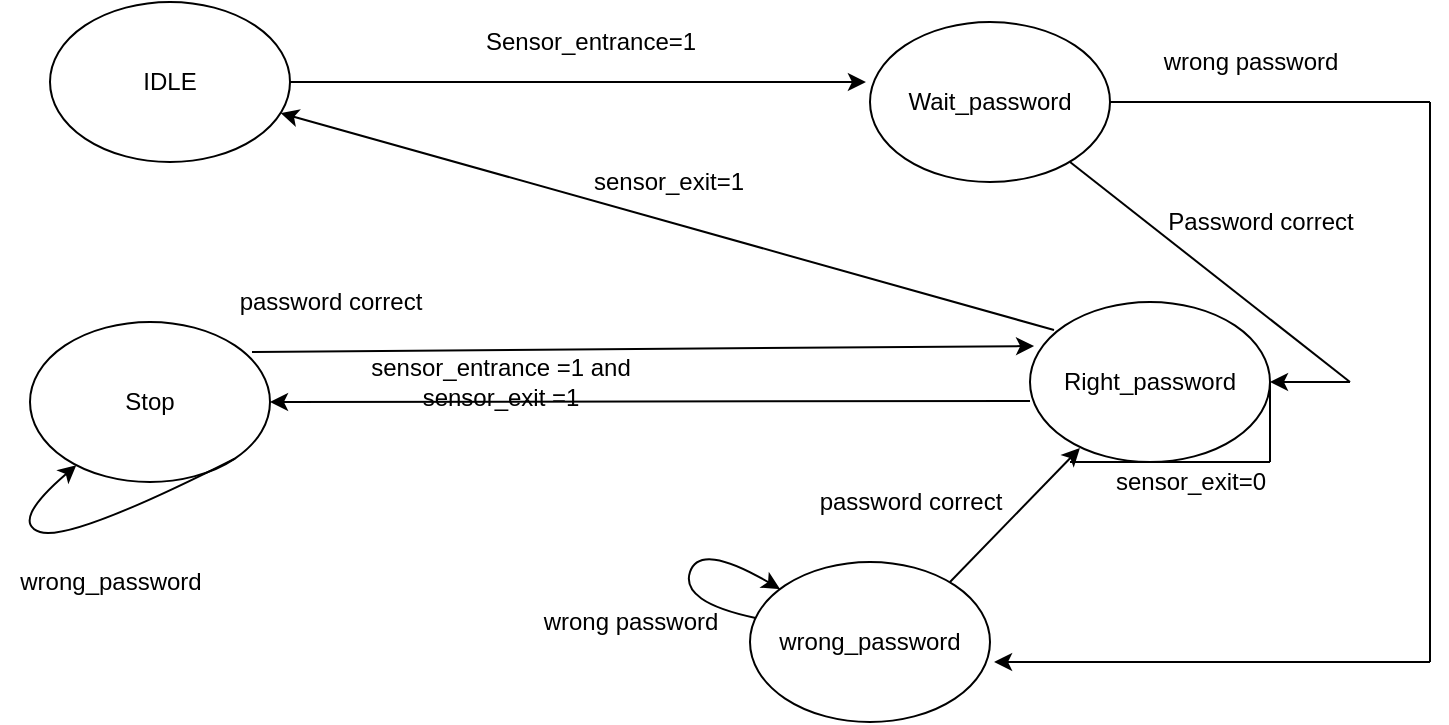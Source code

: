 <mxfile version="17.1.3" type="device"><diagram id="nllzPZYMZdzkWDuSUYKI" name="Page-1"><mxGraphModel dx="888" dy="450" grid="1" gridSize="10" guides="1" tooltips="1" connect="1" arrows="1" fold="1" page="1" pageScale="1" pageWidth="827" pageHeight="1169" math="0" shadow="0"><root><mxCell id="0"/><mxCell id="1" parent="0"/><mxCell id="e5auigWJnbPr7UpYxdMc-1" value="IDLE" style="ellipse;whiteSpace=wrap;html=1;" vertex="1" parent="1"><mxGeometry x="60" y="70" width="120" height="80" as="geometry"/></mxCell><mxCell id="e5auigWJnbPr7UpYxdMc-2" value="Wait_password" style="ellipse;whiteSpace=wrap;html=1;" vertex="1" parent="1"><mxGeometry x="470" y="80" width="120" height="80" as="geometry"/></mxCell><mxCell id="e5auigWJnbPr7UpYxdMc-3" value="Right_password" style="ellipse;whiteSpace=wrap;html=1;" vertex="1" parent="1"><mxGeometry x="550" y="220" width="120" height="80" as="geometry"/></mxCell><mxCell id="e5auigWJnbPr7UpYxdMc-4" value="wrong_password" style="ellipse;whiteSpace=wrap;html=1;" vertex="1" parent="1"><mxGeometry x="410" y="350" width="120" height="80" as="geometry"/></mxCell><mxCell id="e5auigWJnbPr7UpYxdMc-5" value="Stop" style="ellipse;whiteSpace=wrap;html=1;" vertex="1" parent="1"><mxGeometry x="50" y="230" width="120" height="80" as="geometry"/></mxCell><mxCell id="e5auigWJnbPr7UpYxdMc-9" value="Sensor_entrance=1" style="text;html=1;align=center;verticalAlign=middle;resizable=0;points=[];autosize=1;strokeColor=none;fillColor=none;" vertex="1" parent="1"><mxGeometry x="270" y="80" width="120" height="20" as="geometry"/></mxCell><mxCell id="e5auigWJnbPr7UpYxdMc-12" value="" style="endArrow=classic;html=1;rounded=0;entryX=-0.017;entryY=0.375;entryDx=0;entryDy=0;entryPerimeter=0;" edge="1" parent="1" target="e5auigWJnbPr7UpYxdMc-2"><mxGeometry width="50" height="50" relative="1" as="geometry"><mxPoint x="180" y="110" as="sourcePoint"/><mxPoint x="230" y="60" as="targetPoint"/></mxGeometry></mxCell><mxCell id="e5auigWJnbPr7UpYxdMc-13" value="" style="endArrow=none;html=1;rounded=0;" edge="1" parent="1"><mxGeometry width="50" height="50" relative="1" as="geometry"><mxPoint x="590" y="120" as="sourcePoint"/><mxPoint x="750" y="120" as="targetPoint"/></mxGeometry></mxCell><mxCell id="e5auigWJnbPr7UpYxdMc-14" value="" style="endArrow=none;html=1;rounded=0;" edge="1" parent="1"><mxGeometry width="50" height="50" relative="1" as="geometry"><mxPoint x="750" y="400" as="sourcePoint"/><mxPoint x="750" y="120" as="targetPoint"/></mxGeometry></mxCell><mxCell id="e5auigWJnbPr7UpYxdMc-15" value="" style="endArrow=classic;html=1;rounded=0;entryX=1.017;entryY=0.625;entryDx=0;entryDy=0;entryPerimeter=0;" edge="1" parent="1" target="e5auigWJnbPr7UpYxdMc-4"><mxGeometry width="50" height="50" relative="1" as="geometry"><mxPoint x="750" y="400" as="sourcePoint"/><mxPoint x="800" y="350" as="targetPoint"/></mxGeometry></mxCell><mxCell id="e5auigWJnbPr7UpYxdMc-17" value="wrong password" style="text;html=1;align=center;verticalAlign=middle;resizable=0;points=[];autosize=1;strokeColor=none;fillColor=none;" vertex="1" parent="1"><mxGeometry x="610" y="90" width="100" height="20" as="geometry"/></mxCell><mxCell id="e5auigWJnbPr7UpYxdMc-19" value="Password correct" style="text;html=1;align=center;verticalAlign=middle;resizable=0;points=[];autosize=1;strokeColor=none;fillColor=none;" vertex="1" parent="1"><mxGeometry x="610" y="170" width="110" height="20" as="geometry"/></mxCell><mxCell id="e5auigWJnbPr7UpYxdMc-20" value="" style="endArrow=classic;html=1;rounded=0;exitX=0.1;exitY=0.175;exitDx=0;exitDy=0;exitPerimeter=0;" edge="1" parent="1" source="e5auigWJnbPr7UpYxdMc-3" target="e5auigWJnbPr7UpYxdMc-1"><mxGeometry width="50" height="50" relative="1" as="geometry"><mxPoint x="550" y="240" as="sourcePoint"/><mxPoint x="630" y="200" as="targetPoint"/></mxGeometry></mxCell><mxCell id="e5auigWJnbPr7UpYxdMc-21" value="sensor_exit=1" style="text;html=1;align=center;verticalAlign=middle;resizable=0;points=[];autosize=1;strokeColor=none;fillColor=none;rotation=0;" vertex="1" parent="1"><mxGeometry x="324" y="150" width="90" height="20" as="geometry"/></mxCell><mxCell id="e5auigWJnbPr7UpYxdMc-26" value="" style="endArrow=none;html=1;rounded=0;" edge="1" parent="1"><mxGeometry width="50" height="50" relative="1" as="geometry"><mxPoint x="570" y="150" as="sourcePoint"/><mxPoint x="710" y="260" as="targetPoint"/></mxGeometry></mxCell><mxCell id="e5auigWJnbPr7UpYxdMc-27" value="" style="endArrow=classic;html=1;rounded=0;entryX=1;entryY=0.5;entryDx=0;entryDy=0;" edge="1" parent="1" target="e5auigWJnbPr7UpYxdMc-3"><mxGeometry width="50" height="50" relative="1" as="geometry"><mxPoint x="710" y="260" as="sourcePoint"/><mxPoint x="740" y="230" as="targetPoint"/></mxGeometry></mxCell><mxCell id="e5auigWJnbPr7UpYxdMc-28" value="" style="endArrow=classic;html=1;rounded=0;entryX=0.208;entryY=0.913;entryDx=0;entryDy=0;entryPerimeter=0;" edge="1" parent="1" target="e5auigWJnbPr7UpYxdMc-3"><mxGeometry width="50" height="50" relative="1" as="geometry"><mxPoint x="510" y="360" as="sourcePoint"/><mxPoint x="560" y="310" as="targetPoint"/></mxGeometry></mxCell><mxCell id="e5auigWJnbPr7UpYxdMc-29" value="" style="endArrow=none;html=1;rounded=0;" edge="1" parent="1"><mxGeometry width="50" height="50" relative="1" as="geometry"><mxPoint x="670" y="300" as="sourcePoint"/><mxPoint x="670" y="260" as="targetPoint"/></mxGeometry></mxCell><mxCell id="e5auigWJnbPr7UpYxdMc-31" value="" style="endArrow=none;html=1;rounded=0;" edge="1" parent="1"><mxGeometry width="50" height="50" relative="1" as="geometry"><mxPoint x="570" y="300" as="sourcePoint"/><mxPoint x="670" y="300" as="targetPoint"/></mxGeometry></mxCell><mxCell id="e5auigWJnbPr7UpYxdMc-32" value="sensor_exit=0" style="text;html=1;align=center;verticalAlign=middle;resizable=0;points=[];autosize=1;strokeColor=none;fillColor=none;" vertex="1" parent="1"><mxGeometry x="585" y="300" width="90" height="20" as="geometry"/></mxCell><mxCell id="e5auigWJnbPr7UpYxdMc-33" value="password correct" style="text;html=1;align=center;verticalAlign=middle;resizable=0;points=[];autosize=1;strokeColor=none;fillColor=none;" vertex="1" parent="1"><mxGeometry x="435" y="310" width="110" height="20" as="geometry"/></mxCell><mxCell id="e5auigWJnbPr7UpYxdMc-34" value="" style="curved=1;endArrow=classic;html=1;rounded=0;" edge="1" parent="1" source="e5auigWJnbPr7UpYxdMc-4" target="e5auigWJnbPr7UpYxdMc-4"><mxGeometry width="50" height="50" relative="1" as="geometry"><mxPoint x="385" y="400" as="sourcePoint"/><mxPoint x="435" y="340" as="targetPoint"/><Array as="points"><mxPoint x="375" y="370"/><mxPoint x="385" y="340"/></Array></mxGeometry></mxCell><mxCell id="e5auigWJnbPr7UpYxdMc-35" value="wrong password" style="text;html=1;align=center;verticalAlign=middle;resizable=0;points=[];autosize=1;strokeColor=none;fillColor=none;" vertex="1" parent="1"><mxGeometry x="300" y="370" width="100" height="20" as="geometry"/></mxCell><mxCell id="e5auigWJnbPr7UpYxdMc-36" value="" style="endArrow=classic;html=1;rounded=0;entryX=1;entryY=0.5;entryDx=0;entryDy=0;" edge="1" parent="1" target="e5auigWJnbPr7UpYxdMc-5"><mxGeometry width="50" height="50" relative="1" as="geometry"><mxPoint x="550" y="269.5" as="sourcePoint"/><mxPoint x="500" y="269.5" as="targetPoint"/></mxGeometry></mxCell><mxCell id="e5auigWJnbPr7UpYxdMc-38" value="" style="endArrow=classic;html=1;rounded=0;entryX=0.017;entryY=0.275;entryDx=0;entryDy=0;entryPerimeter=0;exitX=0.925;exitY=0.188;exitDx=0;exitDy=0;exitPerimeter=0;" edge="1" parent="1" source="e5auigWJnbPr7UpYxdMc-5" target="e5auigWJnbPr7UpYxdMc-3"><mxGeometry width="50" height="50" relative="1" as="geometry"><mxPoint x="130" y="240" as="sourcePoint"/><mxPoint x="180" y="190" as="targetPoint"/></mxGeometry></mxCell><mxCell id="e5auigWJnbPr7UpYxdMc-39" value="sensor_entrance =1 and&lt;br&gt;sensor_exit =1" style="text;html=1;align=center;verticalAlign=middle;resizable=0;points=[];autosize=1;strokeColor=none;fillColor=none;" vertex="1" parent="1"><mxGeometry x="210" y="245" width="150" height="30" as="geometry"/></mxCell><mxCell id="e5auigWJnbPr7UpYxdMc-41" value="" style="curved=1;endArrow=classic;html=1;rounded=0;exitX=1;exitY=1;exitDx=0;exitDy=0;" edge="1" parent="1" source="e5auigWJnbPr7UpYxdMc-5" target="e5auigWJnbPr7UpYxdMc-5"><mxGeometry width="50" height="50" relative="1" as="geometry"><mxPoint x="150" y="350" as="sourcePoint"/><mxPoint x="40" y="330" as="targetPoint"/><Array as="points"><mxPoint x="70" y="340"/><mxPoint x="40" y="330"/></Array></mxGeometry></mxCell><mxCell id="e5auigWJnbPr7UpYxdMc-42" value="wrong_password" style="text;html=1;align=center;verticalAlign=middle;resizable=0;points=[];autosize=1;strokeColor=none;fillColor=none;" vertex="1" parent="1"><mxGeometry x="35" y="350" width="110" height="20" as="geometry"/></mxCell><mxCell id="e5auigWJnbPr7UpYxdMc-43" value="password correct" style="text;html=1;align=center;verticalAlign=middle;resizable=0;points=[];autosize=1;strokeColor=none;fillColor=none;" vertex="1" parent="1"><mxGeometry x="145" y="210" width="110" height="20" as="geometry"/></mxCell></root></mxGraphModel></diagram></mxfile>